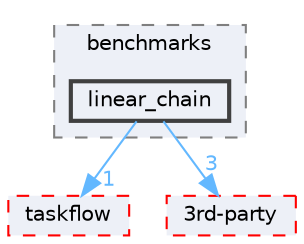 digraph "external/taskflow/benchmarks/linear_chain"
{
 // LATEX_PDF_SIZE
  bgcolor="transparent";
  edge [fontname=Helvetica,fontsize=10,labelfontname=Helvetica,labelfontsize=10];
  node [fontname=Helvetica,fontsize=10,shape=box,height=0.2,width=0.4];
  compound=true
  subgraph clusterdir_4bffbfcfd2f11ad91688b45922c5a4ae {
    graph [ bgcolor="#edf0f7", pencolor="grey50", label="benchmarks", fontname=Helvetica,fontsize=10 style="filled,dashed", URL="dir_4bffbfcfd2f11ad91688b45922c5a4ae.html",tooltip=""]
  dir_452adeaacb703add945d1ce095611b84 [label="linear_chain", fillcolor="#edf0f7", color="grey25", style="filled,bold", URL="dir_452adeaacb703add945d1ce095611b84.html",tooltip=""];
  }
  dir_335c31d98076110d53a13c1a0e3daa75 [label="taskflow", fillcolor="#edf0f7", color="red", style="filled,dashed", URL="dir_335c31d98076110d53a13c1a0e3daa75.html",tooltip=""];
  dir_8a551ad5ddcada96b3faa8407baf5b5b [label="3rd-party", fillcolor="#edf0f7", color="red", style="filled,dashed", URL="dir_8a551ad5ddcada96b3faa8407baf5b5b.html",tooltip=""];
  dir_452adeaacb703add945d1ce095611b84->dir_335c31d98076110d53a13c1a0e3daa75 [headlabel="1", labeldistance=1.5 headhref="dir_000451_000820.html" href="dir_000451_000820.html" color="steelblue1" fontcolor="steelblue1"];
  dir_452adeaacb703add945d1ce095611b84->dir_8a551ad5ddcada96b3faa8407baf5b5b [headlabel="3", labeldistance=1.5 headhref="dir_000451_000012.html" href="dir_000451_000012.html" color="steelblue1" fontcolor="steelblue1"];
}
